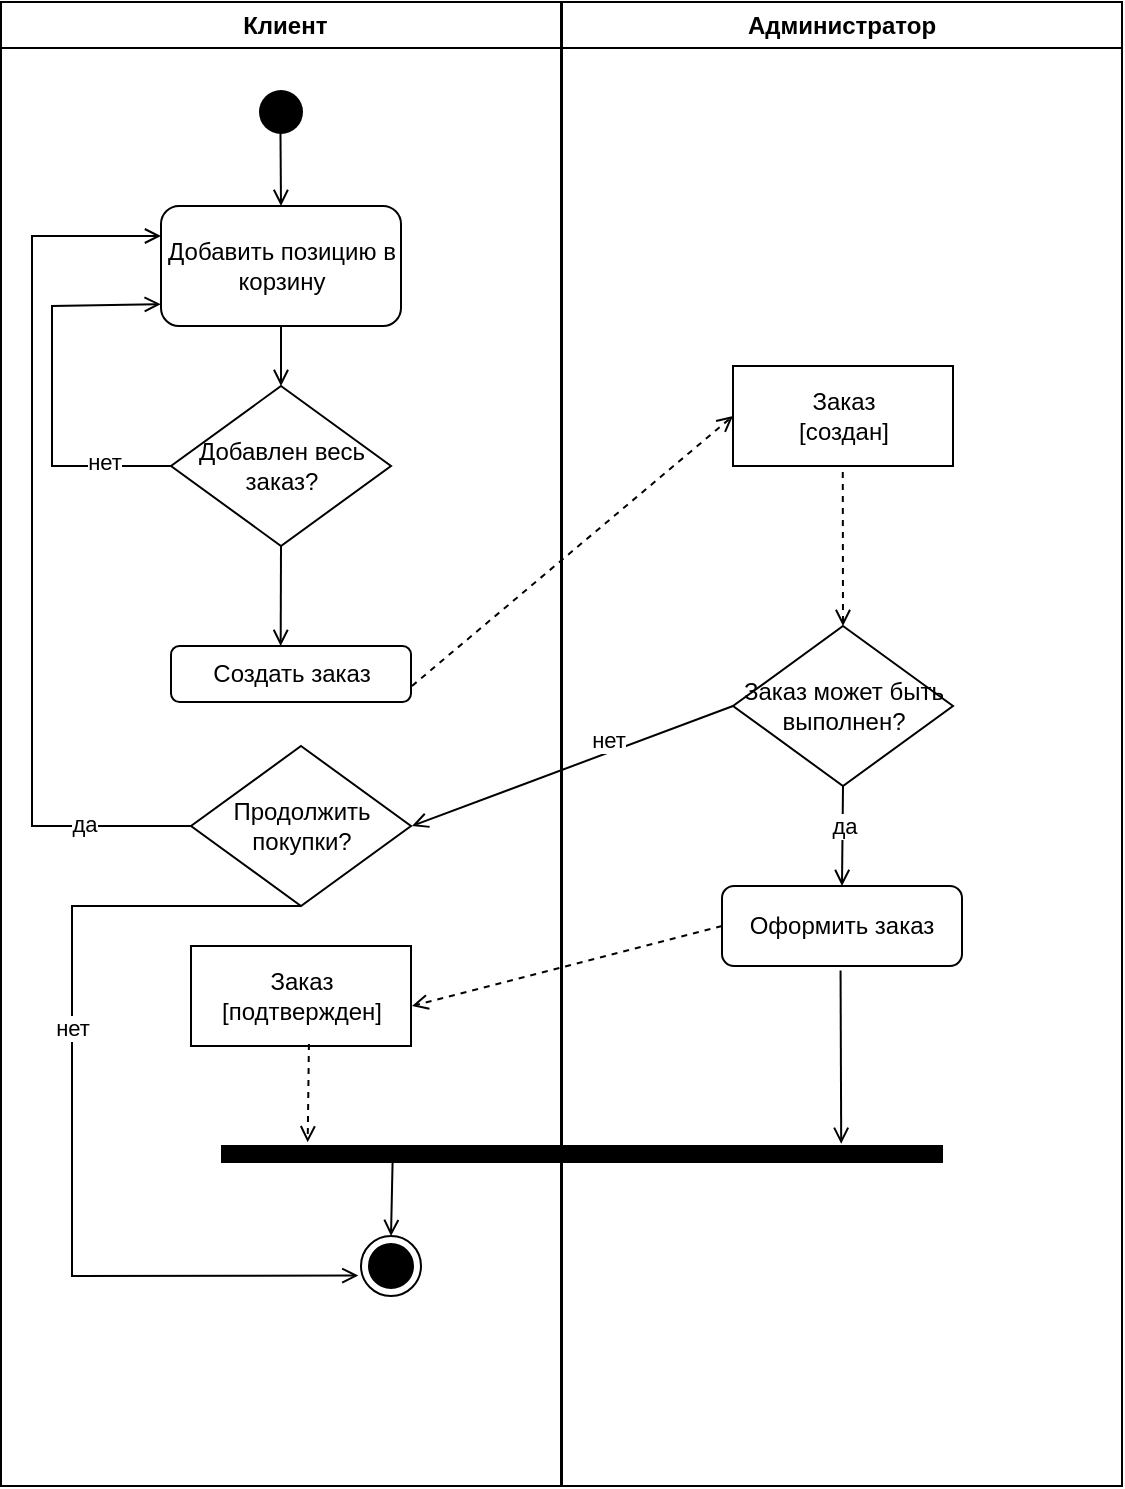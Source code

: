 <mxfile version="24.6.4" type="device">
  <diagram name="Page-1" id="e7e014a7-5840-1c2e-5031-d8a46d1fe8dd">
    <mxGraphModel dx="1002" dy="567" grid="1" gridSize="10" guides="1" tooltips="1" connect="1" arrows="1" fold="1" page="1" pageScale="1" pageWidth="1169" pageHeight="826" background="none" math="0" shadow="0">
      <root>
        <mxCell id="0" />
        <mxCell id="1" parent="0" />
        <mxCell id="2" value=" Клиент" style="swimlane;whiteSpace=wrap" parent="1" vertex="1">
          <mxGeometry x="164.5" y="128" width="280" height="742" as="geometry" />
        </mxCell>
        <mxCell id="13" value="" style="ellipse;shape=startState;fillColor=#000000;strokeColor=none;" parent="2" vertex="1">
          <mxGeometry x="125" y="40" width="30" height="30" as="geometry" />
        </mxCell>
        <mxCell id="Vm5n7rc9IjcNKeEfTS-8-41" value="Добавить позицию в корзину" style="rounded=1;whiteSpace=wrap;html=1;" parent="2" vertex="1">
          <mxGeometry x="80" y="102" width="120" height="60" as="geometry" />
        </mxCell>
        <mxCell id="Vm5n7rc9IjcNKeEfTS-8-42" value="Добавлен весь заказ?" style="rhombus;whiteSpace=wrap;html=1;" parent="2" vertex="1">
          <mxGeometry x="85" y="192" width="110" height="80" as="geometry" />
        </mxCell>
        <mxCell id="Vm5n7rc9IjcNKeEfTS-8-43" value="" style="endArrow=open;html=1;rounded=0;exitX=0;exitY=0.5;exitDx=0;exitDy=0;entryX=-0.001;entryY=0.818;entryDx=0;entryDy=0;endFill=0;entryPerimeter=0;" parent="2" source="Vm5n7rc9IjcNKeEfTS-8-42" target="Vm5n7rc9IjcNKeEfTS-8-41" edge="1">
          <mxGeometry width="50" height="50" relative="1" as="geometry">
            <mxPoint x="65.5" y="172" as="sourcePoint" />
            <mxPoint x="115.5" y="122" as="targetPoint" />
            <Array as="points">
              <mxPoint x="25.5" y="232" />
              <mxPoint x="25.5" y="152" />
            </Array>
          </mxGeometry>
        </mxCell>
        <mxCell id="Vm5n7rc9IjcNKeEfTS-8-45" value="нет" style="edgeLabel;html=1;align=center;verticalAlign=middle;resizable=0;points=[];" parent="Vm5n7rc9IjcNKeEfTS-8-43" vertex="1" connectable="0">
          <mxGeometry x="-0.656" y="-2" relative="1" as="geometry">
            <mxPoint as="offset" />
          </mxGeometry>
        </mxCell>
        <mxCell id="Vm5n7rc9IjcNKeEfTS-8-44" value="" style="endArrow=open;html=1;rounded=0;entryX=0.5;entryY=0;entryDx=0;entryDy=0;exitX=0.5;exitY=1;exitDx=0;exitDy=0;endFill=0;" parent="2" source="Vm5n7rc9IjcNKeEfTS-8-41" target="Vm5n7rc9IjcNKeEfTS-8-42" edge="1">
          <mxGeometry width="50" height="50" relative="1" as="geometry">
            <mxPoint x="140.31" y="165.06" as="sourcePoint" />
            <mxPoint x="139.69" y="192" as="targetPoint" />
          </mxGeometry>
        </mxCell>
        <mxCell id="Vm5n7rc9IjcNKeEfTS-8-46" value="" style="endArrow=open;html=1;rounded=0;entryX=0.5;entryY=0;entryDx=0;entryDy=0;exitX=0.491;exitY=0.798;exitDx=0;exitDy=0;endFill=0;exitPerimeter=0;" parent="2" source="13" target="Vm5n7rc9IjcNKeEfTS-8-41" edge="1">
          <mxGeometry width="50" height="50" relative="1" as="geometry">
            <mxPoint x="139.76" y="70" as="sourcePoint" />
            <mxPoint x="139.76" y="100" as="targetPoint" />
          </mxGeometry>
        </mxCell>
        <mxCell id="Vm5n7rc9IjcNKeEfTS-8-47" value="Создать заказ" style="rounded=1;whiteSpace=wrap;html=1;" parent="2" vertex="1">
          <mxGeometry x="85" y="322" width="120" height="28" as="geometry" />
        </mxCell>
        <mxCell id="Vm5n7rc9IjcNKeEfTS-8-48" value="" style="endArrow=open;html=1;rounded=0;entryX=0.457;entryY=0;entryDx=0;entryDy=0;exitX=0.5;exitY=1;exitDx=0;exitDy=0;endFill=0;entryPerimeter=0;" parent="2" source="Vm5n7rc9IjcNKeEfTS-8-42" target="Vm5n7rc9IjcNKeEfTS-8-47" edge="1">
          <mxGeometry width="50" height="50" relative="1" as="geometry">
            <mxPoint x="139.8" y="282" as="sourcePoint" />
            <mxPoint x="139.8" y="312" as="targetPoint" />
          </mxGeometry>
        </mxCell>
        <mxCell id="Vm5n7rc9IjcNKeEfTS-8-49" value="" style="endArrow=open;html=1;rounded=0;endFill=0;dashed=1;entryX=0;entryY=0.5;entryDx=0;entryDy=0;" parent="2" target="Vm5n7rc9IjcNKeEfTS-8-50" edge="1">
          <mxGeometry width="50" height="50" relative="1" as="geometry">
            <mxPoint x="205.5" y="342" as="sourcePoint" />
            <mxPoint x="305.5" y="292" as="targetPoint" />
          </mxGeometry>
        </mxCell>
        <mxCell id="Vm5n7rc9IjcNKeEfTS-8-57" value="Продолжить покупки?" style="rhombus;whiteSpace=wrap;html=1;" parent="2" vertex="1">
          <mxGeometry x="95" y="372" width="110" height="80" as="geometry" />
        </mxCell>
        <mxCell id="Vm5n7rc9IjcNKeEfTS-8-58" value="" style="endArrow=open;html=1;rounded=0;exitX=0;exitY=0.5;exitDx=0;exitDy=0;endFill=0;entryX=0;entryY=0.25;entryDx=0;entryDy=0;" parent="2" source="Vm5n7rc9IjcNKeEfTS-8-57" target="Vm5n7rc9IjcNKeEfTS-8-41" edge="1">
          <mxGeometry width="50" height="50" relative="1" as="geometry">
            <mxPoint x="150" y="282" as="sourcePoint" />
            <mxPoint x="15.5" y="122" as="targetPoint" />
            <Array as="points">
              <mxPoint x="15.5" y="412" />
              <mxPoint x="15.5" y="262" />
              <mxPoint x="15.5" y="117" />
            </Array>
          </mxGeometry>
        </mxCell>
        <mxCell id="Vm5n7rc9IjcNKeEfTS-8-59" value="да" style="edgeLabel;html=1;align=center;verticalAlign=middle;resizable=0;points=[];" parent="Vm5n7rc9IjcNKeEfTS-8-58" vertex="1" connectable="0">
          <mxGeometry x="-0.753" y="-1" relative="1" as="geometry">
            <mxPoint as="offset" />
          </mxGeometry>
        </mxCell>
        <mxCell id="Vm5n7rc9IjcNKeEfTS-8-61" value="Заказ&lt;div&gt;[подтвержден]&lt;/div&gt;" style="html=1;whiteSpace=wrap;" parent="2" vertex="1">
          <mxGeometry x="95" y="472" width="110" height="50" as="geometry" />
        </mxCell>
        <mxCell id="3" value="Администратор" style="swimlane;whiteSpace=wrap" parent="1" vertex="1">
          <mxGeometry x="445" y="128" width="280" height="742" as="geometry" />
        </mxCell>
        <mxCell id="Vm5n7rc9IjcNKeEfTS-8-50" value="Заказ&lt;div&gt;[создан]&lt;/div&gt;" style="html=1;whiteSpace=wrap;" parent="3" vertex="1">
          <mxGeometry x="85.5" y="182" width="110" height="50" as="geometry" />
        </mxCell>
        <mxCell id="Vm5n7rc9IjcNKeEfTS-8-51" value="" style="endArrow=open;html=1;rounded=0;entryX=0.5;entryY=0;entryDx=0;entryDy=0;exitX=0.499;exitY=1.06;exitDx=0;exitDy=0;endFill=0;exitPerimeter=0;dashed=1;" parent="3" source="Vm5n7rc9IjcNKeEfTS-8-50" target="Vm5n7rc9IjcNKeEfTS-8-52" edge="1">
          <mxGeometry width="50" height="50" relative="1" as="geometry">
            <mxPoint x="140.21" y="252" as="sourcePoint" />
            <mxPoint x="140.21" y="302" as="targetPoint" />
          </mxGeometry>
        </mxCell>
        <mxCell id="Vm5n7rc9IjcNKeEfTS-8-52" value="Заказ может быть выполнен?" style="rhombus;whiteSpace=wrap;html=1;" parent="3" vertex="1">
          <mxGeometry x="85.5" y="312" width="110" height="80" as="geometry" />
        </mxCell>
        <mxCell id="Vm5n7rc9IjcNKeEfTS-8-54" value="" style="endArrow=open;html=1;rounded=0;exitX=0.5;exitY=1;exitDx=0;exitDy=0;endFill=0;entryX=0.5;entryY=0;entryDx=0;entryDy=0;" parent="3" source="Vm5n7rc9IjcNKeEfTS-8-52" target="Vm5n7rc9IjcNKeEfTS-8-55" edge="1">
          <mxGeometry width="50" height="50" relative="1" as="geometry">
            <mxPoint x="140.14" y="402" as="sourcePoint" />
            <mxPoint x="140" y="432" as="targetPoint" />
          </mxGeometry>
        </mxCell>
        <mxCell id="Vm5n7rc9IjcNKeEfTS-8-56" value="да" style="edgeLabel;html=1;align=center;verticalAlign=middle;resizable=0;points=[];" parent="Vm5n7rc9IjcNKeEfTS-8-54" vertex="1" connectable="0">
          <mxGeometry x="-0.207" relative="1" as="geometry">
            <mxPoint as="offset" />
          </mxGeometry>
        </mxCell>
        <mxCell id="Vm5n7rc9IjcNKeEfTS-8-55" value="Оформить заказ" style="rounded=1;whiteSpace=wrap;html=1;" parent="3" vertex="1">
          <mxGeometry x="80" y="442" width="120" height="40" as="geometry" />
        </mxCell>
        <mxCell id="Vm5n7rc9IjcNKeEfTS-8-68" value="" style="shape=partialRectangle;html=1;top=1;align=left;fillColor=#000000;" parent="3" vertex="1">
          <mxGeometry x="-170" y="572" width="360" height="8" as="geometry" />
        </mxCell>
        <mxCell id="Vm5n7rc9IjcNKeEfTS-8-69" value="" style="endArrow=open;html=1;rounded=0;exitX=0.494;exitY=1.057;exitDx=0;exitDy=0;endFill=0;entryX=0.86;entryY=-0.135;entryDx=0;entryDy=0;exitPerimeter=0;entryPerimeter=0;" parent="3" source="Vm5n7rc9IjcNKeEfTS-8-55" target="Vm5n7rc9IjcNKeEfTS-8-68" edge="1">
          <mxGeometry width="50" height="50" relative="1" as="geometry">
            <mxPoint x="141" y="492" as="sourcePoint" />
            <mxPoint x="140" y="542" as="targetPoint" />
          </mxGeometry>
        </mxCell>
        <mxCell id="Vm5n7rc9IjcNKeEfTS-8-53" value="" style="endArrow=open;html=1;rounded=0;exitX=0;exitY=0.5;exitDx=0;exitDy=0;endFill=0;" parent="1" source="Vm5n7rc9IjcNKeEfTS-8-52" edge="1">
          <mxGeometry width="50" height="50" relative="1" as="geometry">
            <mxPoint x="314.5" y="410" as="sourcePoint" />
            <mxPoint x="370" y="540" as="targetPoint" />
          </mxGeometry>
        </mxCell>
        <mxCell id="Vm5n7rc9IjcNKeEfTS-8-63" value="нет" style="edgeLabel;html=1;align=center;verticalAlign=middle;resizable=0;points=[];" parent="Vm5n7rc9IjcNKeEfTS-8-53" vertex="1" connectable="0">
          <mxGeometry x="-0.242" y="-5" relative="1" as="geometry">
            <mxPoint y="-1" as="offset" />
          </mxGeometry>
        </mxCell>
        <mxCell id="Vm5n7rc9IjcNKeEfTS-8-60" value="" style="endArrow=open;html=1;rounded=0;exitX=0;exitY=0.5;exitDx=0;exitDy=0;endFill=0;dashed=1;" parent="1" source="Vm5n7rc9IjcNKeEfTS-8-55" edge="1">
          <mxGeometry width="50" height="50" relative="1" as="geometry">
            <mxPoint x="595" y="373" as="sourcePoint" />
            <mxPoint x="370" y="630" as="targetPoint" />
          </mxGeometry>
        </mxCell>
        <mxCell id="Vm5n7rc9IjcNKeEfTS-8-71" value="" style="endArrow=open;html=1;rounded=0;exitX=0.536;exitY=0.979;exitDx=0;exitDy=0;endFill=0;entryX=0.119;entryY=-0.227;entryDx=0;entryDy=0;exitPerimeter=0;entryPerimeter=0;dashed=1;" parent="1" source="Vm5n7rc9IjcNKeEfTS-8-61" target="Vm5n7rc9IjcNKeEfTS-8-68" edge="1">
          <mxGeometry width="50" height="50" relative="1" as="geometry">
            <mxPoint x="320.5" y="650" as="sourcePoint" />
            <mxPoint x="319.5" y="700" as="targetPoint" />
          </mxGeometry>
        </mxCell>
        <mxCell id="Vm5n7rc9IjcNKeEfTS-8-76" value="" style="ellipse;html=1;shape=endState;fillColor=#000000;strokeColor=#000000;" parent="1" vertex="1">
          <mxGeometry x="344.5" y="745" width="30" height="30" as="geometry" />
        </mxCell>
        <mxCell id="Vm5n7rc9IjcNKeEfTS-8-74" value="" style="endArrow=open;html=1;rounded=0;endFill=0;entryX=0.5;entryY=0;entryDx=0;entryDy=0;exitX=0.237;exitY=0.837;exitDx=0;exitDy=0;exitPerimeter=0;" parent="1" source="Vm5n7rc9IjcNKeEfTS-8-68" target="Vm5n7rc9IjcNKeEfTS-8-76" edge="1">
          <mxGeometry width="50" height="50" relative="1" as="geometry">
            <mxPoint x="360.5" y="710" as="sourcePoint" />
            <mxPoint x="359.5" y="760" as="targetPoint" />
          </mxGeometry>
        </mxCell>
        <mxCell id="Vm5n7rc9IjcNKeEfTS-8-77" value="" style="endArrow=open;html=1;rounded=0;exitX=0.5;exitY=1;exitDx=0;exitDy=0;endFill=0;entryX=-0.044;entryY=0.659;entryDx=0;entryDy=0;entryPerimeter=0;" parent="1" source="Vm5n7rc9IjcNKeEfTS-8-57" target="Vm5n7rc9IjcNKeEfTS-8-76" edge="1">
          <mxGeometry width="50" height="50" relative="1" as="geometry">
            <mxPoint x="221" y="660" as="sourcePoint" />
            <mxPoint x="200" y="750" as="targetPoint" />
            <Array as="points">
              <mxPoint x="200" y="580" />
              <mxPoint x="200" y="765" />
            </Array>
          </mxGeometry>
        </mxCell>
        <mxCell id="Vm5n7rc9IjcNKeEfTS-8-78" value="нет" style="edgeLabel;html=1;align=center;verticalAlign=middle;resizable=0;points=[];" parent="Vm5n7rc9IjcNKeEfTS-8-77" vertex="1" connectable="0">
          <mxGeometry x="-0.207" relative="1" as="geometry">
            <mxPoint as="offset" />
          </mxGeometry>
        </mxCell>
      </root>
    </mxGraphModel>
  </diagram>
</mxfile>
